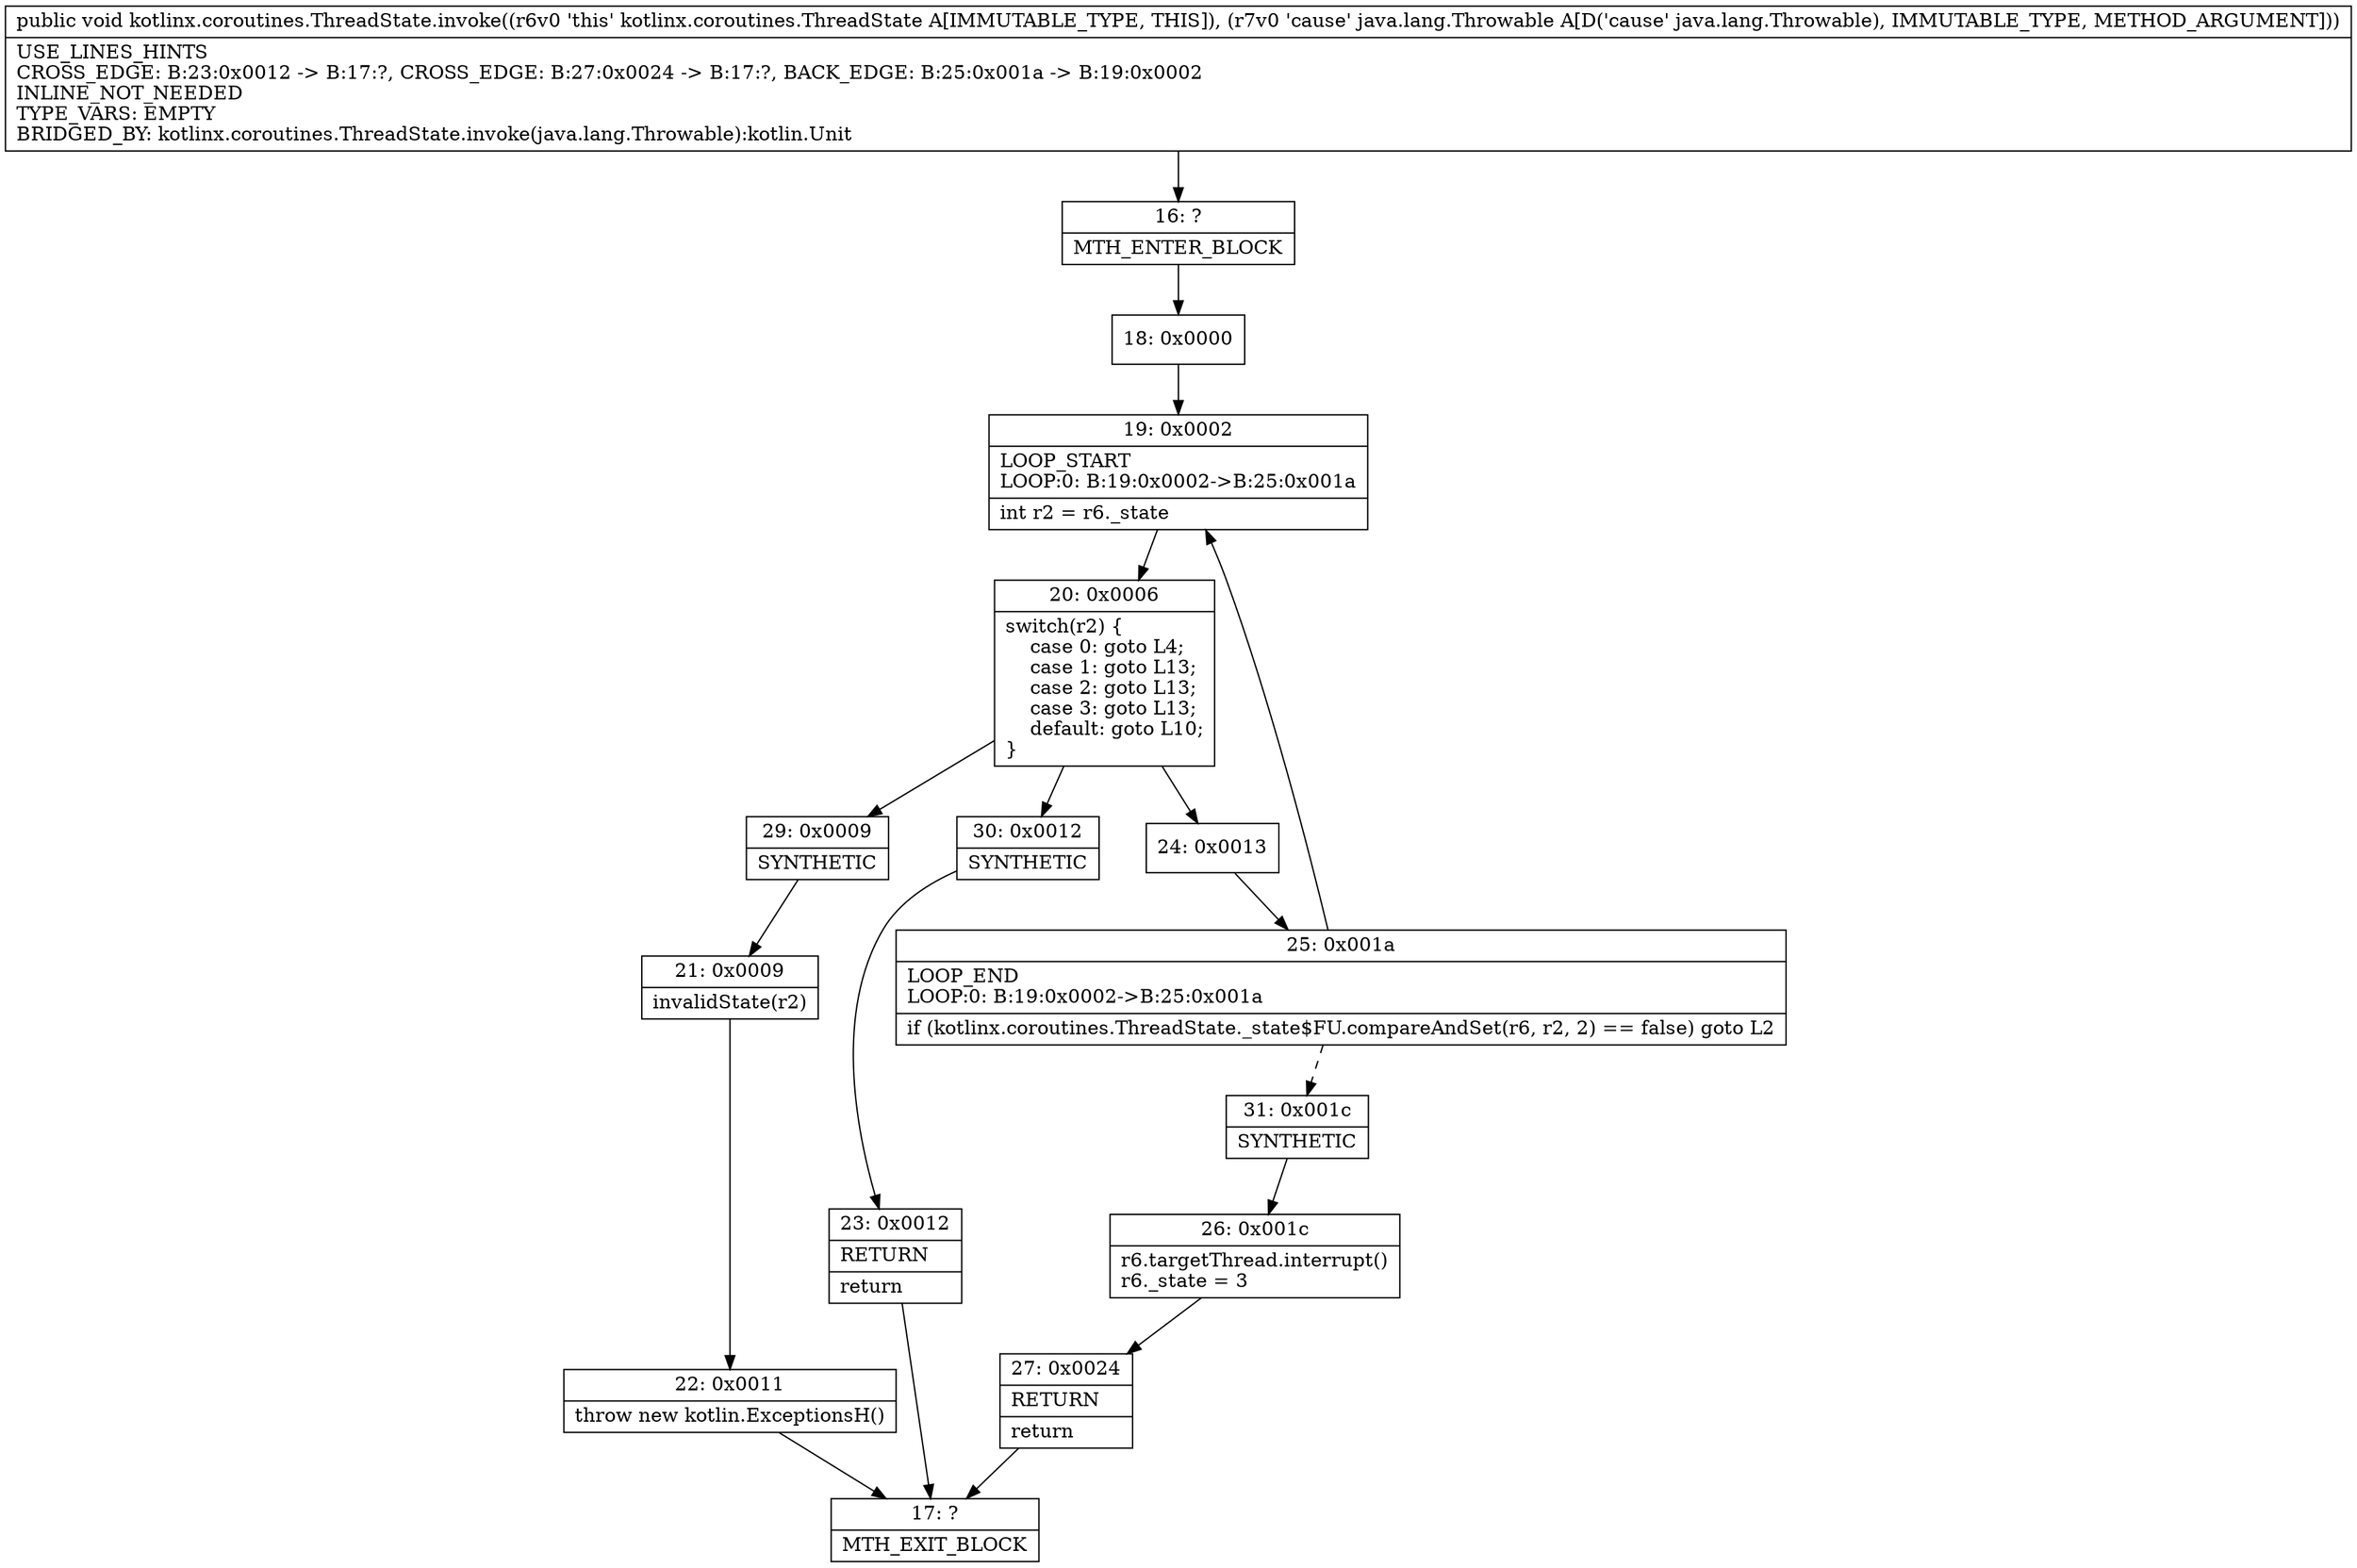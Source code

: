 digraph "CFG forkotlinx.coroutines.ThreadState.invoke(Ljava\/lang\/Throwable;)V" {
Node_16 [shape=record,label="{16\:\ ?|MTH_ENTER_BLOCK\l}"];
Node_18 [shape=record,label="{18\:\ 0x0000}"];
Node_19 [shape=record,label="{19\:\ 0x0002|LOOP_START\lLOOP:0: B:19:0x0002\-\>B:25:0x001a\l|int r2 = r6._state\l}"];
Node_20 [shape=record,label="{20\:\ 0x0006|switch(r2) \{\l    case 0: goto L4;\l    case 1: goto L13;\l    case 2: goto L13;\l    case 3: goto L13;\l    default: goto L10;\l\}\l}"];
Node_24 [shape=record,label="{24\:\ 0x0013}"];
Node_25 [shape=record,label="{25\:\ 0x001a|LOOP_END\lLOOP:0: B:19:0x0002\-\>B:25:0x001a\l|if (kotlinx.coroutines.ThreadState._state$FU.compareAndSet(r6, r2, 2) == false) goto L2\l}"];
Node_31 [shape=record,label="{31\:\ 0x001c|SYNTHETIC\l}"];
Node_26 [shape=record,label="{26\:\ 0x001c|r6.targetThread.interrupt()\lr6._state = 3\l}"];
Node_27 [shape=record,label="{27\:\ 0x0024|RETURN\l|return\l}"];
Node_17 [shape=record,label="{17\:\ ?|MTH_EXIT_BLOCK\l}"];
Node_29 [shape=record,label="{29\:\ 0x0009|SYNTHETIC\l}"];
Node_21 [shape=record,label="{21\:\ 0x0009|invalidState(r2)\l}"];
Node_22 [shape=record,label="{22\:\ 0x0011|throw new kotlin.ExceptionsH()\l}"];
Node_30 [shape=record,label="{30\:\ 0x0012|SYNTHETIC\l}"];
Node_23 [shape=record,label="{23\:\ 0x0012|RETURN\l|return\l}"];
MethodNode[shape=record,label="{public void kotlinx.coroutines.ThreadState.invoke((r6v0 'this' kotlinx.coroutines.ThreadState A[IMMUTABLE_TYPE, THIS]), (r7v0 'cause' java.lang.Throwable A[D('cause' java.lang.Throwable), IMMUTABLE_TYPE, METHOD_ARGUMENT]))  | USE_LINES_HINTS\lCROSS_EDGE: B:23:0x0012 \-\> B:17:?, CROSS_EDGE: B:27:0x0024 \-\> B:17:?, BACK_EDGE: B:25:0x001a \-\> B:19:0x0002\lINLINE_NOT_NEEDED\lTYPE_VARS: EMPTY\lBRIDGED_BY: kotlinx.coroutines.ThreadState.invoke(java.lang.Throwable):kotlin.Unit\l}"];
MethodNode -> Node_16;Node_16 -> Node_18;
Node_18 -> Node_19;
Node_19 -> Node_20;
Node_20 -> Node_24;
Node_20 -> Node_29;
Node_20 -> Node_30;
Node_24 -> Node_25;
Node_25 -> Node_19;
Node_25 -> Node_31[style=dashed];
Node_31 -> Node_26;
Node_26 -> Node_27;
Node_27 -> Node_17;
Node_29 -> Node_21;
Node_21 -> Node_22;
Node_22 -> Node_17;
Node_30 -> Node_23;
Node_23 -> Node_17;
}

